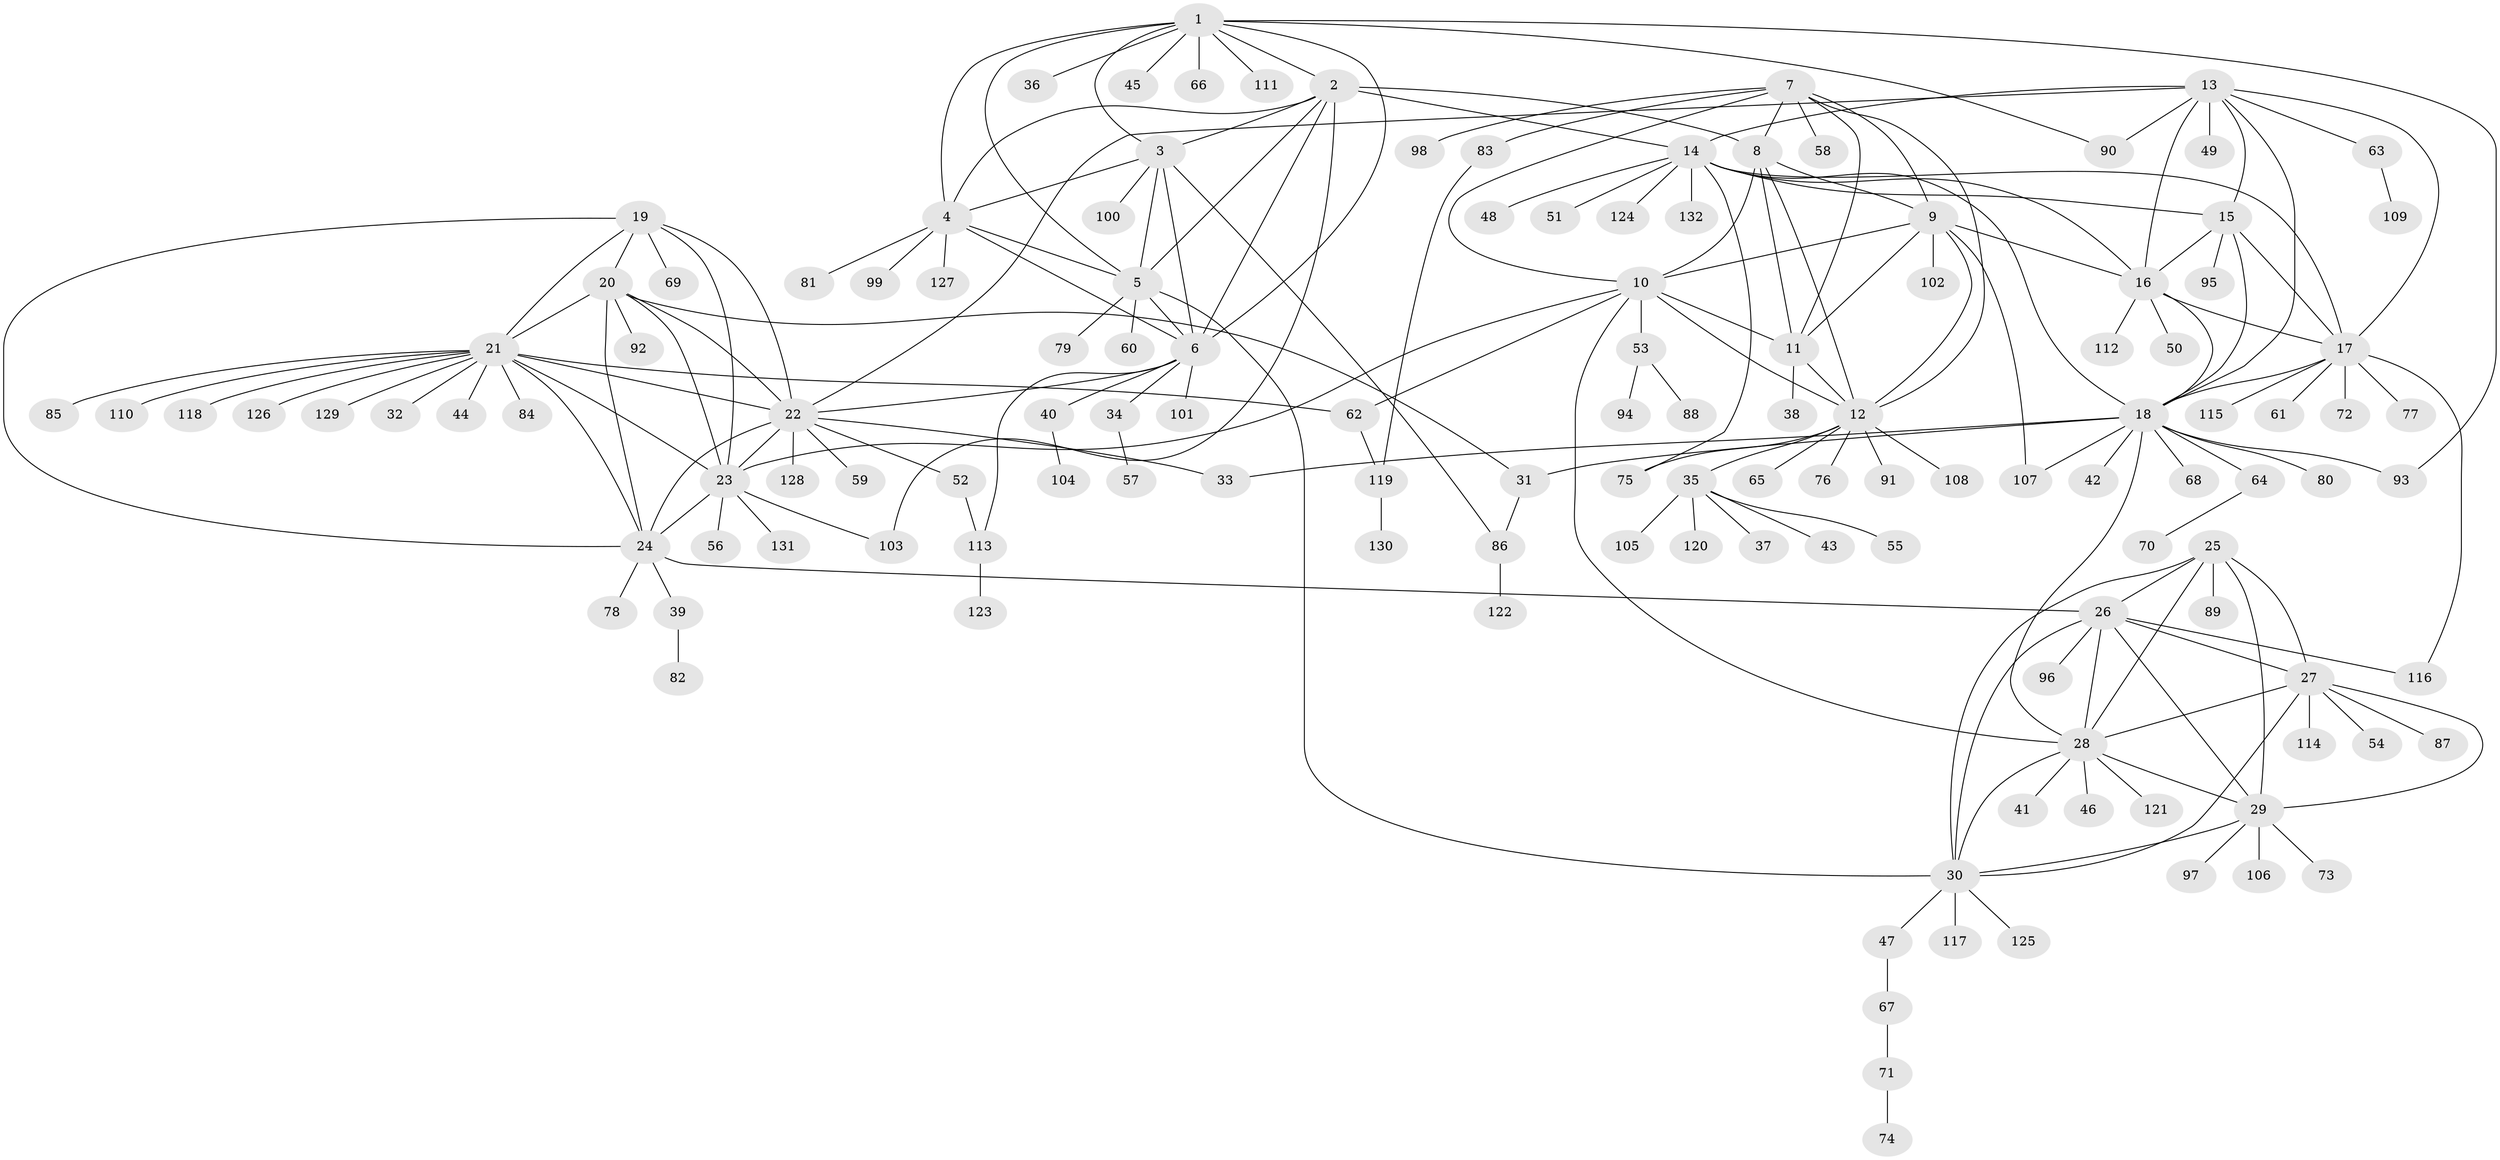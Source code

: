// coarse degree distribution, {1: 0.5909090909090909, 10: 0.030303030303030304, 2: 0.09090909090909091, 8: 0.030303030303030304, 9: 0.015151515151515152, 5: 0.09090909090909091, 6: 0.030303030303030304, 7: 0.06060606060606061, 15: 0.015151515151515152, 4: 0.030303030303030304, 3: 0.015151515151515152}
// Generated by graph-tools (version 1.1) at 2025/37/03/04/25 23:37:32]
// undirected, 132 vertices, 199 edges
graph export_dot {
  node [color=gray90,style=filled];
  1;
  2;
  3;
  4;
  5;
  6;
  7;
  8;
  9;
  10;
  11;
  12;
  13;
  14;
  15;
  16;
  17;
  18;
  19;
  20;
  21;
  22;
  23;
  24;
  25;
  26;
  27;
  28;
  29;
  30;
  31;
  32;
  33;
  34;
  35;
  36;
  37;
  38;
  39;
  40;
  41;
  42;
  43;
  44;
  45;
  46;
  47;
  48;
  49;
  50;
  51;
  52;
  53;
  54;
  55;
  56;
  57;
  58;
  59;
  60;
  61;
  62;
  63;
  64;
  65;
  66;
  67;
  68;
  69;
  70;
  71;
  72;
  73;
  74;
  75;
  76;
  77;
  78;
  79;
  80;
  81;
  82;
  83;
  84;
  85;
  86;
  87;
  88;
  89;
  90;
  91;
  92;
  93;
  94;
  95;
  96;
  97;
  98;
  99;
  100;
  101;
  102;
  103;
  104;
  105;
  106;
  107;
  108;
  109;
  110;
  111;
  112;
  113;
  114;
  115;
  116;
  117;
  118;
  119;
  120;
  121;
  122;
  123;
  124;
  125;
  126;
  127;
  128;
  129;
  130;
  131;
  132;
  1 -- 2;
  1 -- 3;
  1 -- 4;
  1 -- 5;
  1 -- 6;
  1 -- 36;
  1 -- 45;
  1 -- 66;
  1 -- 90;
  1 -- 93;
  1 -- 111;
  2 -- 3;
  2 -- 4;
  2 -- 5;
  2 -- 6;
  2 -- 8;
  2 -- 14;
  2 -- 103;
  3 -- 4;
  3 -- 5;
  3 -- 6;
  3 -- 86;
  3 -- 100;
  4 -- 5;
  4 -- 6;
  4 -- 81;
  4 -- 99;
  4 -- 127;
  5 -- 6;
  5 -- 30;
  5 -- 60;
  5 -- 79;
  6 -- 22;
  6 -- 34;
  6 -- 40;
  6 -- 101;
  6 -- 113;
  7 -- 8;
  7 -- 9;
  7 -- 10;
  7 -- 11;
  7 -- 12;
  7 -- 58;
  7 -- 83;
  7 -- 98;
  8 -- 9;
  8 -- 10;
  8 -- 11;
  8 -- 12;
  9 -- 10;
  9 -- 11;
  9 -- 12;
  9 -- 16;
  9 -- 102;
  9 -- 107;
  10 -- 11;
  10 -- 12;
  10 -- 23;
  10 -- 28;
  10 -- 53;
  10 -- 62;
  11 -- 12;
  11 -- 38;
  12 -- 35;
  12 -- 65;
  12 -- 75;
  12 -- 76;
  12 -- 91;
  12 -- 108;
  13 -- 14;
  13 -- 15;
  13 -- 16;
  13 -- 17;
  13 -- 18;
  13 -- 22;
  13 -- 49;
  13 -- 63;
  13 -- 90;
  14 -- 15;
  14 -- 16;
  14 -- 17;
  14 -- 18;
  14 -- 48;
  14 -- 51;
  14 -- 75;
  14 -- 124;
  14 -- 132;
  15 -- 16;
  15 -- 17;
  15 -- 18;
  15 -- 95;
  16 -- 17;
  16 -- 18;
  16 -- 50;
  16 -- 112;
  17 -- 18;
  17 -- 61;
  17 -- 72;
  17 -- 77;
  17 -- 115;
  17 -- 116;
  18 -- 28;
  18 -- 31;
  18 -- 33;
  18 -- 42;
  18 -- 64;
  18 -- 68;
  18 -- 80;
  18 -- 93;
  18 -- 107;
  19 -- 20;
  19 -- 21;
  19 -- 22;
  19 -- 23;
  19 -- 24;
  19 -- 69;
  20 -- 21;
  20 -- 22;
  20 -- 23;
  20 -- 24;
  20 -- 31;
  20 -- 92;
  21 -- 22;
  21 -- 23;
  21 -- 24;
  21 -- 32;
  21 -- 44;
  21 -- 62;
  21 -- 84;
  21 -- 85;
  21 -- 110;
  21 -- 118;
  21 -- 126;
  21 -- 129;
  22 -- 23;
  22 -- 24;
  22 -- 33;
  22 -- 52;
  22 -- 59;
  22 -- 128;
  23 -- 24;
  23 -- 56;
  23 -- 103;
  23 -- 131;
  24 -- 26;
  24 -- 39;
  24 -- 78;
  25 -- 26;
  25 -- 27;
  25 -- 28;
  25 -- 29;
  25 -- 30;
  25 -- 89;
  26 -- 27;
  26 -- 28;
  26 -- 29;
  26 -- 30;
  26 -- 96;
  26 -- 116;
  27 -- 28;
  27 -- 29;
  27 -- 30;
  27 -- 54;
  27 -- 87;
  27 -- 114;
  28 -- 29;
  28 -- 30;
  28 -- 41;
  28 -- 46;
  28 -- 121;
  29 -- 30;
  29 -- 73;
  29 -- 97;
  29 -- 106;
  30 -- 47;
  30 -- 117;
  30 -- 125;
  31 -- 86;
  34 -- 57;
  35 -- 37;
  35 -- 43;
  35 -- 55;
  35 -- 105;
  35 -- 120;
  39 -- 82;
  40 -- 104;
  47 -- 67;
  52 -- 113;
  53 -- 88;
  53 -- 94;
  62 -- 119;
  63 -- 109;
  64 -- 70;
  67 -- 71;
  71 -- 74;
  83 -- 119;
  86 -- 122;
  113 -- 123;
  119 -- 130;
}
